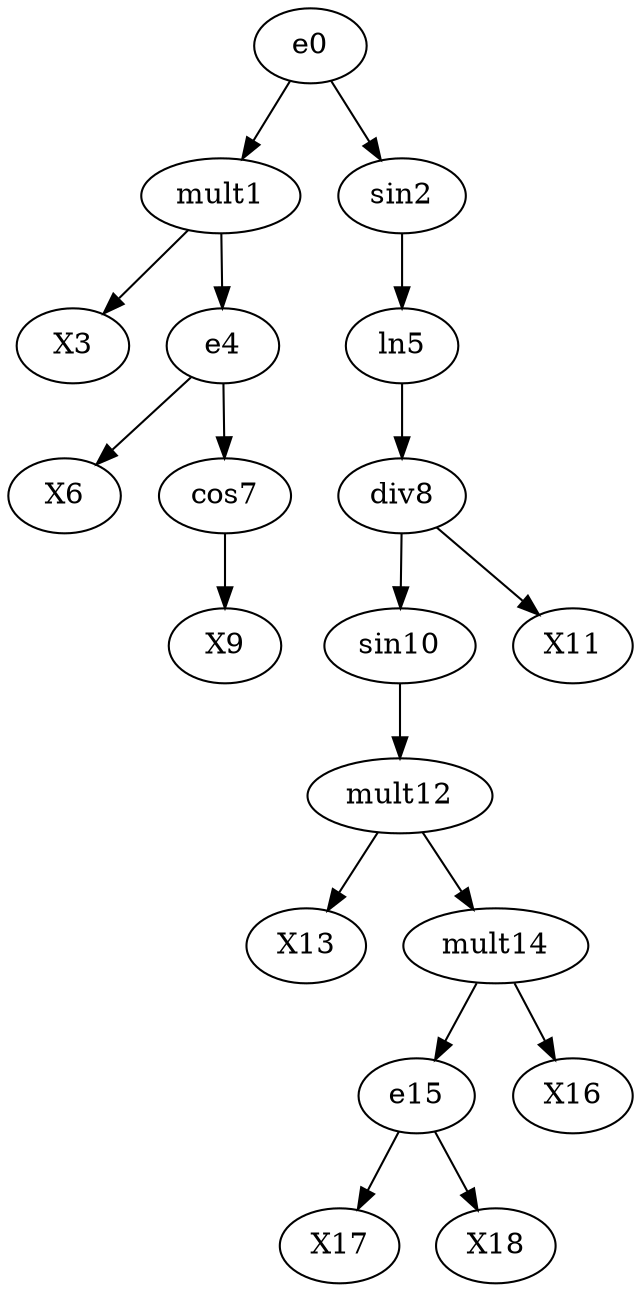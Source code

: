 digraph T {
	e0 -> mult1;
	e0 -> sin2;
	mult1 -> X3;
	mult1 -> e4;
	sin2 -> ln5;
	e4 -> X6;
	e4 -> cos7;
	ln5 -> div8;
	cos7 -> X9;
	div8 -> sin10;
	div8 -> X11;
	sin10 -> mult12;
	mult12 -> X13;
	mult12 -> mult14;
	mult14 -> e15;
	mult14 -> X16;
	e15 -> X17;
	e15 -> X18;
}
